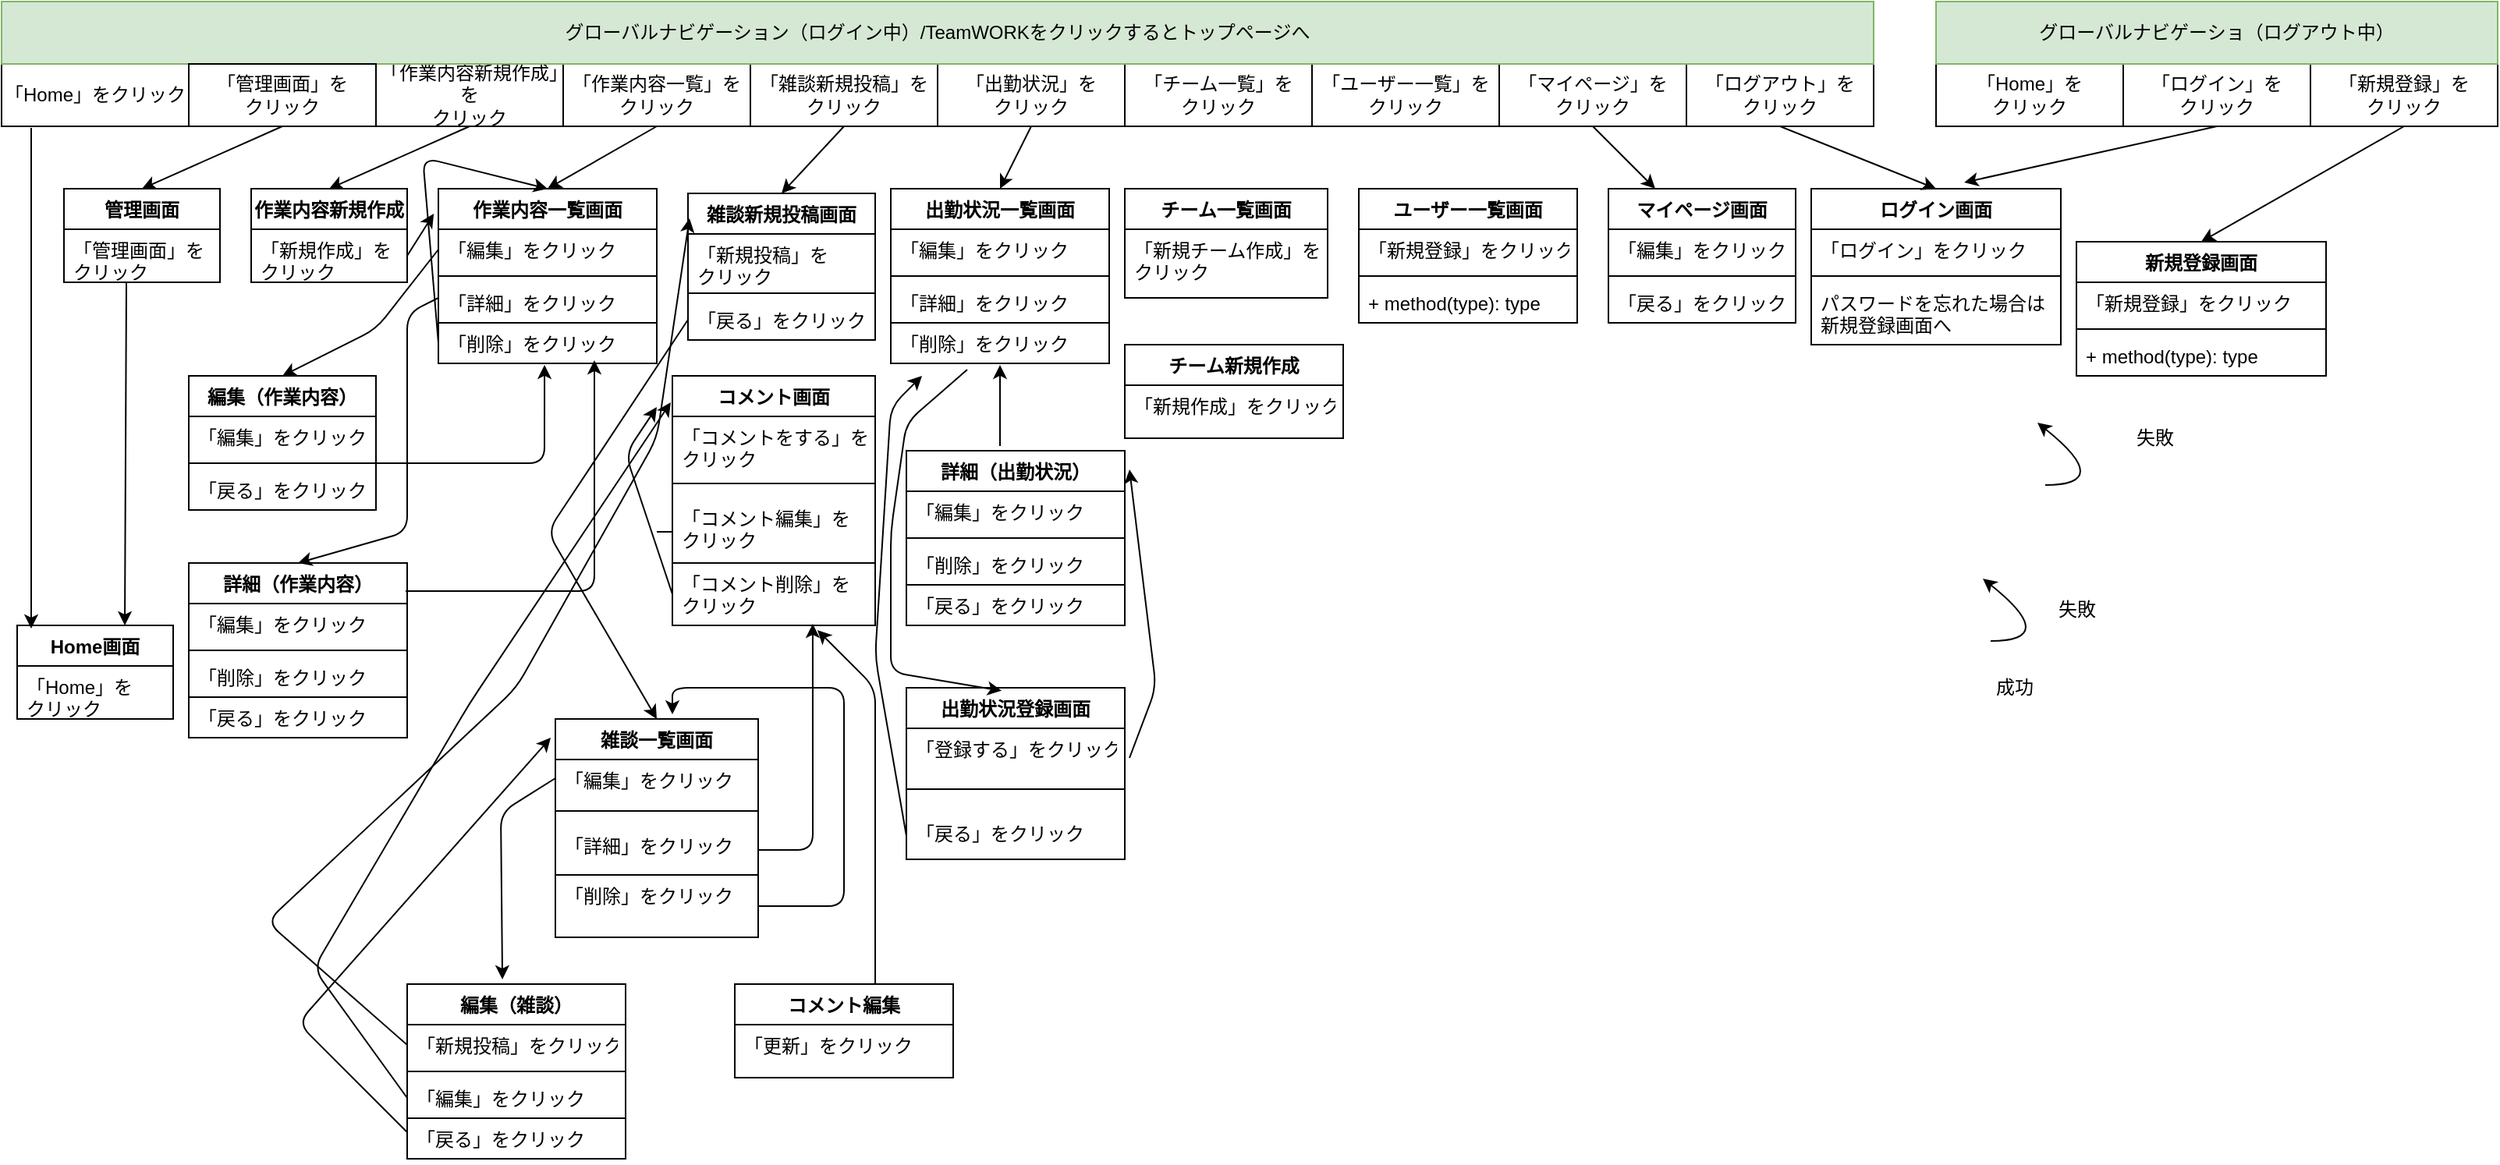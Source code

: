 <mxfile version="14.8.6" type="github">
  <diagram id="JNfW-Snu7HZ69zlSE7ZA" name="Page-1">
    <mxGraphModel dx="946" dy="662" grid="1" gridSize="10" guides="1" tooltips="1" connect="1" arrows="1" fold="1" page="1" pageScale="1" pageWidth="1600" pageHeight="1200" math="0" shadow="0">
      <root>
        <mxCell id="0" />
        <mxCell id="1" parent="0" />
        <mxCell id="0unmyZDA7wH03IB9dR9J-1" value="「Home」をクリック" style="rounded=0;whiteSpace=wrap;html=1;" vertex="1" parent="1">
          <mxGeometry y="40" width="120" height="40" as="geometry" />
        </mxCell>
        <mxCell id="0unmyZDA7wH03IB9dR9J-2" value="「作業内容新規作成」を&lt;br&gt;クリック" style="rounded=0;whiteSpace=wrap;html=1;" vertex="1" parent="1">
          <mxGeometry x="240" y="40" width="120" height="40" as="geometry" />
        </mxCell>
        <mxCell id="iRPn7jhy0V3vgC46jtZ8-1" style="edgeStyle=orthogonalEdgeStyle;rounded=0;orthogonalLoop=1;jettySize=auto;html=1;exitX=0.5;exitY=1;exitDx=0;exitDy=0;" edge="1" parent="1" source="0unmyZDA7wH03IB9dR9J-1" target="0unmyZDA7wH03IB9dR9J-1">
          <mxGeometry relative="1" as="geometry" />
        </mxCell>
        <mxCell id="iRPn7jhy0V3vgC46jtZ8-3" value="「作業内容一覧」を&lt;br&gt;クリック" style="rounded=0;whiteSpace=wrap;html=1;" vertex="1" parent="1">
          <mxGeometry x="360" y="40" width="120" height="40" as="geometry" />
        </mxCell>
        <mxCell id="iRPn7jhy0V3vgC46jtZ8-4" value="「雑談新規投稿」を&lt;br&gt;クリック" style="rounded=0;whiteSpace=wrap;html=1;" vertex="1" parent="1">
          <mxGeometry x="480" y="40" width="120" height="40" as="geometry" />
        </mxCell>
        <mxCell id="iRPn7jhy0V3vgC46jtZ8-5" value="「出勤状況」を&lt;br&gt;クリック" style="rounded=0;whiteSpace=wrap;html=1;" vertex="1" parent="1">
          <mxGeometry x="600" y="40" width="120" height="40" as="geometry" />
        </mxCell>
        <mxCell id="iRPn7jhy0V3vgC46jtZ8-6" value="「チーム一覧」を&lt;br&gt;クリック" style="rounded=0;whiteSpace=wrap;html=1;" vertex="1" parent="1">
          <mxGeometry x="720" y="40" width="120" height="40" as="geometry" />
        </mxCell>
        <mxCell id="iRPn7jhy0V3vgC46jtZ8-7" value="「ユーザー一覧」を&lt;br&gt;クリック" style="rounded=0;whiteSpace=wrap;html=1;" vertex="1" parent="1">
          <mxGeometry x="840" y="40" width="120" height="40" as="geometry" />
        </mxCell>
        <mxCell id="iRPn7jhy0V3vgC46jtZ8-8" value="「マイページ」を&lt;br&gt;クリック" style="rounded=0;whiteSpace=wrap;html=1;" vertex="1" parent="1">
          <mxGeometry x="960" y="40" width="120" height="40" as="geometry" />
        </mxCell>
        <mxCell id="iRPn7jhy0V3vgC46jtZ8-12" value="「ログアウト」を&lt;br&gt;クリック" style="rounded=0;whiteSpace=wrap;html=1;" vertex="1" parent="1">
          <mxGeometry x="1080" y="40" width="120" height="40" as="geometry" />
        </mxCell>
        <mxCell id="iRPn7jhy0V3vgC46jtZ8-13" value="グローバルナビゲーション（ログイン中）/TeamWORKをクリックするとトップページへ" style="rounded=0;whiteSpace=wrap;html=1;fillColor=#d5e8d4;strokeColor=#82b366;" vertex="1" parent="1">
          <mxGeometry width="1200" height="40" as="geometry" />
        </mxCell>
        <mxCell id="iRPn7jhy0V3vgC46jtZ8-16" value="「Home」を&lt;br&gt;クリック" style="rounded=0;whiteSpace=wrap;html=1;" vertex="1" parent="1">
          <mxGeometry x="1240" y="40" width="120" height="40" as="geometry" />
        </mxCell>
        <mxCell id="iRPn7jhy0V3vgC46jtZ8-17" value="「ログイン」を&lt;br&gt;クリック" style="rounded=0;whiteSpace=wrap;html=1;" vertex="1" parent="1">
          <mxGeometry x="1360" y="40" width="120" height="40" as="geometry" />
        </mxCell>
        <mxCell id="iRPn7jhy0V3vgC46jtZ8-18" value="「新規登録」を&lt;br&gt;クリック" style="rounded=0;whiteSpace=wrap;html=1;" vertex="1" parent="1">
          <mxGeometry x="1480" y="40" width="120" height="40" as="geometry" />
        </mxCell>
        <mxCell id="iRPn7jhy0V3vgC46jtZ8-19" value="グローバルナビゲーショ（ログアウト中）" style="rounded=0;whiteSpace=wrap;html=1;fillColor=#d5e8d4;strokeColor=#82b366;" vertex="1" parent="1">
          <mxGeometry x="1240" width="360" height="40" as="geometry" />
        </mxCell>
        <mxCell id="iRPn7jhy0V3vgC46jtZ8-20" value="ログイン画面" style="swimlane;fontStyle=1;align=center;verticalAlign=top;childLayout=stackLayout;horizontal=1;startSize=26;horizontalStack=0;resizeParent=1;resizeParentMax=0;resizeLast=0;collapsible=1;marginBottom=0;" vertex="1" parent="1">
          <mxGeometry x="1160" y="120" width="160" height="100" as="geometry">
            <mxRectangle x="640" y="160" width="100" height="26" as="alternateBounds" />
          </mxGeometry>
        </mxCell>
        <mxCell id="iRPn7jhy0V3vgC46jtZ8-21" value="「ログイン」をクリック" style="text;strokeColor=none;fillColor=none;align=left;verticalAlign=top;spacingLeft=4;spacingRight=4;overflow=hidden;rotatable=0;points=[[0,0.5],[1,0.5]];portConstraint=eastwest;" vertex="1" parent="iRPn7jhy0V3vgC46jtZ8-20">
          <mxGeometry y="26" width="160" height="26" as="geometry" />
        </mxCell>
        <mxCell id="iRPn7jhy0V3vgC46jtZ8-22" value="" style="line;strokeWidth=1;fillColor=none;align=left;verticalAlign=middle;spacingTop=-1;spacingLeft=3;spacingRight=3;rotatable=0;labelPosition=right;points=[];portConstraint=eastwest;" vertex="1" parent="iRPn7jhy0V3vgC46jtZ8-20">
          <mxGeometry y="52" width="160" height="8" as="geometry" />
        </mxCell>
        <mxCell id="iRPn7jhy0V3vgC46jtZ8-23" value="パスワードを忘れた場合は&#xa;新規登録画面へ" style="text;strokeColor=none;fillColor=none;align=left;verticalAlign=top;spacingLeft=4;spacingRight=4;overflow=hidden;rotatable=0;points=[[0,0.5],[1,0.5]];portConstraint=eastwest;" vertex="1" parent="iRPn7jhy0V3vgC46jtZ8-20">
          <mxGeometry y="60" width="160" height="40" as="geometry" />
        </mxCell>
        <mxCell id="iRPn7jhy0V3vgC46jtZ8-25" value="新規登録画面" style="swimlane;fontStyle=1;align=center;verticalAlign=top;childLayout=stackLayout;horizontal=1;startSize=26;horizontalStack=0;resizeParent=1;resizeParentMax=0;resizeLast=0;collapsible=1;marginBottom=0;" vertex="1" parent="1">
          <mxGeometry x="1330" y="154" width="160" height="86" as="geometry" />
        </mxCell>
        <mxCell id="iRPn7jhy0V3vgC46jtZ8-26" value="「新規登録」をクリック" style="text;strokeColor=none;fillColor=none;align=left;verticalAlign=top;spacingLeft=4;spacingRight=4;overflow=hidden;rotatable=0;points=[[0,0.5],[1,0.5]];portConstraint=eastwest;" vertex="1" parent="iRPn7jhy0V3vgC46jtZ8-25">
          <mxGeometry y="26" width="160" height="26" as="geometry" />
        </mxCell>
        <mxCell id="iRPn7jhy0V3vgC46jtZ8-27" value="" style="line;strokeWidth=1;fillColor=none;align=left;verticalAlign=middle;spacingTop=-1;spacingLeft=3;spacingRight=3;rotatable=0;labelPosition=right;points=[];portConstraint=eastwest;" vertex="1" parent="iRPn7jhy0V3vgC46jtZ8-25">
          <mxGeometry y="52" width="160" height="8" as="geometry" />
        </mxCell>
        <mxCell id="iRPn7jhy0V3vgC46jtZ8-28" value="+ method(type): type" style="text;strokeColor=none;fillColor=none;align=left;verticalAlign=top;spacingLeft=4;spacingRight=4;overflow=hidden;rotatable=0;points=[[0,0.5],[1,0.5]];portConstraint=eastwest;" vertex="1" parent="iRPn7jhy0V3vgC46jtZ8-25">
          <mxGeometry y="60" width="160" height="26" as="geometry" />
        </mxCell>
        <mxCell id="iRPn7jhy0V3vgC46jtZ8-32" value="" style="endArrow=classic;html=1;exitX=0.5;exitY=1;exitDx=0;exitDy=0;entryX=0.5;entryY=0;entryDx=0;entryDy=0;" edge="1" parent="1" source="iRPn7jhy0V3vgC46jtZ8-12" target="iRPn7jhy0V3vgC46jtZ8-20">
          <mxGeometry width="50" height="50" relative="1" as="geometry">
            <mxPoint x="650" y="230" as="sourcePoint" />
            <mxPoint x="700" y="180" as="targetPoint" />
          </mxGeometry>
        </mxCell>
        <mxCell id="iRPn7jhy0V3vgC46jtZ8-35" value="" style="curved=1;endArrow=classic;html=1;" edge="1" parent="1">
          <mxGeometry width="50" height="50" relative="1" as="geometry">
            <mxPoint x="1275" y="410" as="sourcePoint" />
            <mxPoint x="1270" y="370" as="targetPoint" />
            <Array as="points">
              <mxPoint x="1320" y="410" />
              <mxPoint x="1270" y="370" />
            </Array>
          </mxGeometry>
        </mxCell>
        <mxCell id="iRPn7jhy0V3vgC46jtZ8-36" value="失敗" style="text;html=1;align=center;verticalAlign=middle;resizable=0;points=[];autosize=1;strokeColor=none;" vertex="1" parent="1">
          <mxGeometry x="1310" y="380" width="40" height="20" as="geometry" />
        </mxCell>
        <mxCell id="iRPn7jhy0V3vgC46jtZ8-45" value="マイページ画面" style="swimlane;fontStyle=1;align=center;verticalAlign=top;childLayout=stackLayout;horizontal=1;startSize=26;horizontalStack=0;resizeParent=1;resizeParentMax=0;resizeLast=0;collapsible=1;marginBottom=0;" vertex="1" parent="1">
          <mxGeometry x="1030" y="120" width="120" height="86" as="geometry" />
        </mxCell>
        <mxCell id="iRPn7jhy0V3vgC46jtZ8-46" value="「編集」をクリック" style="text;strokeColor=none;fillColor=none;align=left;verticalAlign=top;spacingLeft=4;spacingRight=4;overflow=hidden;rotatable=0;points=[[0,0.5],[1,0.5]];portConstraint=eastwest;" vertex="1" parent="iRPn7jhy0V3vgC46jtZ8-45">
          <mxGeometry y="26" width="120" height="26" as="geometry" />
        </mxCell>
        <mxCell id="iRPn7jhy0V3vgC46jtZ8-47" value="" style="line;strokeWidth=1;fillColor=none;align=left;verticalAlign=middle;spacingTop=-1;spacingLeft=3;spacingRight=3;rotatable=0;labelPosition=right;points=[];portConstraint=eastwest;" vertex="1" parent="iRPn7jhy0V3vgC46jtZ8-45">
          <mxGeometry y="52" width="120" height="8" as="geometry" />
        </mxCell>
        <mxCell id="iRPn7jhy0V3vgC46jtZ8-48" value="「戻る」をクリック" style="text;strokeColor=none;fillColor=none;align=left;verticalAlign=top;spacingLeft=4;spacingRight=4;overflow=hidden;rotatable=0;points=[[0,0.5],[1,0.5]];portConstraint=eastwest;" vertex="1" parent="iRPn7jhy0V3vgC46jtZ8-45">
          <mxGeometry y="60" width="120" height="26" as="geometry" />
        </mxCell>
        <mxCell id="iRPn7jhy0V3vgC46jtZ8-53" value="" style="endArrow=classic;html=1;entryX=0.25;entryY=0;entryDx=0;entryDy=0;exitX=0.5;exitY=1;exitDx=0;exitDy=0;" edge="1" parent="1" source="iRPn7jhy0V3vgC46jtZ8-8" target="iRPn7jhy0V3vgC46jtZ8-45">
          <mxGeometry width="50" height="50" relative="1" as="geometry">
            <mxPoint x="730" y="220" as="sourcePoint" />
            <mxPoint x="780" y="170" as="targetPoint" />
          </mxGeometry>
        </mxCell>
        <mxCell id="iRPn7jhy0V3vgC46jtZ8-58" value="ユーザー一覧画面" style="swimlane;fontStyle=1;align=center;verticalAlign=top;childLayout=stackLayout;horizontal=1;startSize=26;horizontalStack=0;resizeParent=1;resizeParentMax=0;resizeLast=0;collapsible=1;marginBottom=0;" vertex="1" parent="1">
          <mxGeometry x="870" y="120" width="140" height="86" as="geometry" />
        </mxCell>
        <mxCell id="iRPn7jhy0V3vgC46jtZ8-59" value="「新規登録」をクリック" style="text;strokeColor=none;fillColor=none;align=left;verticalAlign=top;spacingLeft=4;spacingRight=4;overflow=hidden;rotatable=0;points=[[0,0.5],[1,0.5]];portConstraint=eastwest;" vertex="1" parent="iRPn7jhy0V3vgC46jtZ8-58">
          <mxGeometry y="26" width="140" height="26" as="geometry" />
        </mxCell>
        <mxCell id="iRPn7jhy0V3vgC46jtZ8-60" value="" style="line;strokeWidth=1;fillColor=none;align=left;verticalAlign=middle;spacingTop=-1;spacingLeft=3;spacingRight=3;rotatable=0;labelPosition=right;points=[];portConstraint=eastwest;" vertex="1" parent="iRPn7jhy0V3vgC46jtZ8-58">
          <mxGeometry y="52" width="140" height="8" as="geometry" />
        </mxCell>
        <mxCell id="iRPn7jhy0V3vgC46jtZ8-61" value="+ method(type): type" style="text;strokeColor=none;fillColor=none;align=left;verticalAlign=top;spacingLeft=4;spacingRight=4;overflow=hidden;rotatable=0;points=[[0,0.5],[1,0.5]];portConstraint=eastwest;" vertex="1" parent="iRPn7jhy0V3vgC46jtZ8-58">
          <mxGeometry y="60" width="140" height="26" as="geometry" />
        </mxCell>
        <mxCell id="iRPn7jhy0V3vgC46jtZ8-62" value="出勤状況登録画面" style="swimlane;fontStyle=1;align=center;verticalAlign=top;childLayout=stackLayout;horizontal=1;startSize=26;horizontalStack=0;resizeParent=1;resizeParentMax=0;resizeLast=0;collapsible=1;marginBottom=0;" vertex="1" parent="1">
          <mxGeometry x="580" y="440" width="140" height="110" as="geometry" />
        </mxCell>
        <mxCell id="iRPn7jhy0V3vgC46jtZ8-63" value="「登録する」をクリック" style="text;strokeColor=none;fillColor=none;align=left;verticalAlign=top;spacingLeft=4;spacingRight=4;overflow=hidden;rotatable=0;points=[[0,0.5],[1,0.5]];portConstraint=eastwest;" vertex="1" parent="iRPn7jhy0V3vgC46jtZ8-62">
          <mxGeometry y="26" width="140" height="24" as="geometry" />
        </mxCell>
        <mxCell id="iRPn7jhy0V3vgC46jtZ8-64" value="" style="line;strokeWidth=1;fillColor=none;align=left;verticalAlign=middle;spacingTop=-1;spacingLeft=3;spacingRight=3;rotatable=0;labelPosition=right;points=[];portConstraint=eastwest;" vertex="1" parent="iRPn7jhy0V3vgC46jtZ8-62">
          <mxGeometry y="50" width="140" height="30" as="geometry" />
        </mxCell>
        <mxCell id="iRPn7jhy0V3vgC46jtZ8-65" value="「戻る」をクリック" style="text;strokeColor=none;fillColor=none;align=left;verticalAlign=top;spacingLeft=4;spacingRight=4;overflow=hidden;rotatable=0;points=[[0,0.5],[1,0.5]];portConstraint=eastwest;" vertex="1" parent="iRPn7jhy0V3vgC46jtZ8-62">
          <mxGeometry y="80" width="140" height="30" as="geometry" />
        </mxCell>
        <mxCell id="iRPn7jhy0V3vgC46jtZ8-70" value="作業内容一覧画面" style="swimlane;fontStyle=1;align=center;verticalAlign=top;childLayout=stackLayout;horizontal=1;startSize=26;horizontalStack=0;resizeParent=1;resizeParentMax=0;resizeLast=0;collapsible=1;marginBottom=0;" vertex="1" parent="1">
          <mxGeometry x="280" y="120" width="140" height="112" as="geometry" />
        </mxCell>
        <mxCell id="iRPn7jhy0V3vgC46jtZ8-71" value="「編集」をクリック" style="text;strokeColor=none;fillColor=none;align=left;verticalAlign=top;spacingLeft=4;spacingRight=4;overflow=hidden;rotatable=0;points=[[0,0.5],[1,0.5]];portConstraint=eastwest;" vertex="1" parent="iRPn7jhy0V3vgC46jtZ8-70">
          <mxGeometry y="26" width="140" height="26" as="geometry" />
        </mxCell>
        <mxCell id="iRPn7jhy0V3vgC46jtZ8-72" value="" style="line;strokeWidth=1;fillColor=none;align=left;verticalAlign=middle;spacingTop=-1;spacingLeft=3;spacingRight=3;rotatable=0;labelPosition=right;points=[];portConstraint=eastwest;" vertex="1" parent="iRPn7jhy0V3vgC46jtZ8-70">
          <mxGeometry y="52" width="140" height="8" as="geometry" />
        </mxCell>
        <mxCell id="iRPn7jhy0V3vgC46jtZ8-73" value="「詳細」をクリック" style="text;strokeColor=none;fillColor=none;align=left;verticalAlign=top;spacingLeft=4;spacingRight=4;overflow=hidden;rotatable=0;points=[[0,0.5],[1,0.5]];portConstraint=eastwest;" vertex="1" parent="iRPn7jhy0V3vgC46jtZ8-70">
          <mxGeometry y="60" width="140" height="26" as="geometry" />
        </mxCell>
        <mxCell id="iRPn7jhy0V3vgC46jtZ8-119" value="「削除」をクリック" style="text;fillColor=none;align=left;verticalAlign=top;spacingLeft=4;spacingRight=4;overflow=hidden;rotatable=0;points=[[0,0.5],[1,0.5]];portConstraint=eastwest;strokeColor=#000000;" vertex="1" parent="iRPn7jhy0V3vgC46jtZ8-70">
          <mxGeometry y="86" width="140" height="26" as="geometry" />
        </mxCell>
        <mxCell id="iRPn7jhy0V3vgC46jtZ8-74" value="作業内容新規作成" style="swimlane;fontStyle=1;align=center;verticalAlign=top;childLayout=stackLayout;horizontal=1;startSize=26;horizontalStack=0;resizeParent=1;resizeParentMax=0;resizeLast=0;collapsible=1;marginBottom=0;" vertex="1" parent="1">
          <mxGeometry x="160" y="120" width="100" height="60" as="geometry" />
        </mxCell>
        <mxCell id="iRPn7jhy0V3vgC46jtZ8-75" value="「新規作成」を&#xa;クリック" style="text;strokeColor=none;fillColor=none;align=left;verticalAlign=top;spacingLeft=4;spacingRight=4;overflow=hidden;rotatable=0;points=[[0,0.5],[1,0.5]];portConstraint=eastwest;" vertex="1" parent="iRPn7jhy0V3vgC46jtZ8-74">
          <mxGeometry y="26" width="100" height="34" as="geometry" />
        </mxCell>
        <mxCell id="iRPn7jhy0V3vgC46jtZ8-76" value="" style="line;strokeWidth=1;fillColor=none;align=left;verticalAlign=middle;spacingTop=-1;spacingLeft=3;spacingRight=3;rotatable=0;labelPosition=right;points=[];portConstraint=eastwest;" vertex="1" parent="iRPn7jhy0V3vgC46jtZ8-74">
          <mxGeometry y="60" width="100" as="geometry" />
        </mxCell>
        <mxCell id="iRPn7jhy0V3vgC46jtZ8-84" value="成功" style="text;html=1;align=center;verticalAlign=middle;resizable=0;points=[];autosize=1;strokeColor=none;" vertex="1" parent="1">
          <mxGeometry x="1270" y="430" width="40" height="20" as="geometry" />
        </mxCell>
        <mxCell id="iRPn7jhy0V3vgC46jtZ8-85" value="" style="curved=1;endArrow=classic;html=1;" edge="1" parent="1">
          <mxGeometry width="50" height="50" relative="1" as="geometry">
            <mxPoint x="1310" y="310" as="sourcePoint" />
            <mxPoint x="1305" y="270" as="targetPoint" />
            <Array as="points">
              <mxPoint x="1355" y="310" />
              <mxPoint x="1305" y="270" />
            </Array>
          </mxGeometry>
        </mxCell>
        <mxCell id="iRPn7jhy0V3vgC46jtZ8-86" value="失敗" style="text;html=1;align=center;verticalAlign=middle;resizable=0;points=[];autosize=1;strokeColor=none;" vertex="1" parent="1">
          <mxGeometry x="1360" y="270" width="40" height="20" as="geometry" />
        </mxCell>
        <mxCell id="iRPn7jhy0V3vgC46jtZ8-87" value="" style="endArrow=classic;html=1;entryX=0.613;entryY=-0.04;entryDx=0;entryDy=0;entryPerimeter=0;exitX=0.5;exitY=1;exitDx=0;exitDy=0;" edge="1" parent="1" source="iRPn7jhy0V3vgC46jtZ8-17" target="iRPn7jhy0V3vgC46jtZ8-20">
          <mxGeometry width="50" height="50" relative="1" as="geometry">
            <mxPoint x="680" y="330" as="sourcePoint" />
            <mxPoint x="730" y="280" as="targetPoint" />
          </mxGeometry>
        </mxCell>
        <mxCell id="iRPn7jhy0V3vgC46jtZ8-88" value="" style="endArrow=classic;html=1;entryX=0.5;entryY=0;entryDx=0;entryDy=0;exitX=0.5;exitY=1;exitDx=0;exitDy=0;" edge="1" parent="1" source="iRPn7jhy0V3vgC46jtZ8-18" target="iRPn7jhy0V3vgC46jtZ8-25">
          <mxGeometry width="50" height="50" relative="1" as="geometry">
            <mxPoint x="680" y="330" as="sourcePoint" />
            <mxPoint x="730" y="280" as="targetPoint" />
          </mxGeometry>
        </mxCell>
        <mxCell id="iRPn7jhy0V3vgC46jtZ8-90" style="edgeStyle=orthogonalEdgeStyle;rounded=0;orthogonalLoop=1;jettySize=auto;html=1;exitX=0.5;exitY=1;exitDx=0;exitDy=0;" edge="1" parent="1" source="iRPn7jhy0V3vgC46jtZ8-17" target="iRPn7jhy0V3vgC46jtZ8-17">
          <mxGeometry relative="1" as="geometry" />
        </mxCell>
        <mxCell id="iRPn7jhy0V3vgC46jtZ8-96" value="「管理画面」を&lt;br&gt;クリック" style="rounded=0;whiteSpace=wrap;html=1;" vertex="1" parent="1">
          <mxGeometry x="120" y="40" width="120" height="40" as="geometry" />
        </mxCell>
        <mxCell id="iRPn7jhy0V3vgC46jtZ8-106" value="Home画面" style="swimlane;fontStyle=1;align=center;verticalAlign=top;childLayout=stackLayout;horizontal=1;startSize=26;horizontalStack=0;resizeParent=1;resizeParentMax=0;resizeLast=0;collapsible=1;marginBottom=0;" vertex="1" parent="1">
          <mxGeometry x="10" y="400" width="100" height="60" as="geometry" />
        </mxCell>
        <mxCell id="iRPn7jhy0V3vgC46jtZ8-107" value="「Home」を&#xa;クリック" style="text;strokeColor=none;fillColor=none;align=left;verticalAlign=top;spacingLeft=4;spacingRight=4;overflow=hidden;rotatable=0;points=[[0,0.5],[1,0.5]];portConstraint=eastwest;" vertex="1" parent="iRPn7jhy0V3vgC46jtZ8-106">
          <mxGeometry y="26" width="100" height="34" as="geometry" />
        </mxCell>
        <mxCell id="iRPn7jhy0V3vgC46jtZ8-108" value="" style="line;strokeWidth=1;fillColor=none;align=left;verticalAlign=middle;spacingTop=-1;spacingLeft=3;spacingRight=3;rotatable=0;labelPosition=right;points=[];portConstraint=eastwest;" vertex="1" parent="iRPn7jhy0V3vgC46jtZ8-106">
          <mxGeometry y="60" width="100" as="geometry" />
        </mxCell>
        <mxCell id="iRPn7jhy0V3vgC46jtZ8-109" value="管理画面" style="swimlane;fontStyle=1;align=center;verticalAlign=top;childLayout=stackLayout;horizontal=1;startSize=26;horizontalStack=0;resizeParent=1;resizeParentMax=0;resizeLast=0;collapsible=1;marginBottom=0;" vertex="1" parent="1">
          <mxGeometry x="40" y="120" width="100" height="60" as="geometry" />
        </mxCell>
        <mxCell id="iRPn7jhy0V3vgC46jtZ8-110" value="「管理画面」を&#xa;クリック" style="text;strokeColor=none;fillColor=none;align=left;verticalAlign=top;spacingLeft=4;spacingRight=4;overflow=hidden;rotatable=0;points=[[0,0.5],[1,0.5]];portConstraint=eastwest;" vertex="1" parent="iRPn7jhy0V3vgC46jtZ8-109">
          <mxGeometry y="26" width="100" height="34" as="geometry" />
        </mxCell>
        <mxCell id="iRPn7jhy0V3vgC46jtZ8-111" value="" style="line;strokeWidth=1;fillColor=none;align=left;verticalAlign=middle;spacingTop=-1;spacingLeft=3;spacingRight=3;rotatable=0;labelPosition=right;points=[];portConstraint=eastwest;" vertex="1" parent="iRPn7jhy0V3vgC46jtZ8-109">
          <mxGeometry y="60" width="100" as="geometry" />
        </mxCell>
        <mxCell id="iRPn7jhy0V3vgC46jtZ8-134" value="コメント画面" style="swimlane;fontStyle=1;align=center;verticalAlign=top;childLayout=stackLayout;horizontal=1;startSize=26;horizontalStack=0;resizeParent=1;resizeParentMax=0;resizeLast=0;collapsible=1;marginBottom=0;" vertex="1" parent="1">
          <mxGeometry x="430" y="240" width="130" height="160" as="geometry" />
        </mxCell>
        <mxCell id="iRPn7jhy0V3vgC46jtZ8-135" value="「コメントをする」を&#xa;クリック" style="text;strokeColor=none;fillColor=none;align=left;verticalAlign=top;spacingLeft=4;spacingRight=4;overflow=hidden;rotatable=0;points=[[0,0.5],[1,0.5]];portConstraint=eastwest;" vertex="1" parent="iRPn7jhy0V3vgC46jtZ8-134">
          <mxGeometry y="26" width="130" height="34" as="geometry" />
        </mxCell>
        <mxCell id="iRPn7jhy0V3vgC46jtZ8-136" value="" style="line;strokeWidth=1;fillColor=none;align=left;verticalAlign=middle;spacingTop=-1;spacingLeft=3;spacingRight=3;rotatable=0;labelPosition=right;points=[];portConstraint=eastwest;" vertex="1" parent="iRPn7jhy0V3vgC46jtZ8-134">
          <mxGeometry y="60" width="130" height="18" as="geometry" />
        </mxCell>
        <mxCell id="iRPn7jhy0V3vgC46jtZ8-137" value="「コメント編集」を&#xa;クリック" style="text;strokeColor=none;fillColor=none;align=left;verticalAlign=top;spacingLeft=4;spacingRight=4;overflow=hidden;rotatable=0;points=[[0,0.5],[1,0.5]];portConstraint=eastwest;" vertex="1" parent="iRPn7jhy0V3vgC46jtZ8-134">
          <mxGeometry y="78" width="130" height="42" as="geometry" />
        </mxCell>
        <mxCell id="iRPn7jhy0V3vgC46jtZ8-138" value="「コメント削除」を&#xa;クリック" style="text;fillColor=none;align=left;verticalAlign=top;spacingLeft=4;spacingRight=4;overflow=hidden;rotatable=0;points=[[0,0.5],[1,0.5]];portConstraint=eastwest;strokeColor=#000000;" vertex="1" parent="iRPn7jhy0V3vgC46jtZ8-134">
          <mxGeometry y="120" width="130" height="40" as="geometry" />
        </mxCell>
        <mxCell id="iRPn7jhy0V3vgC46jtZ8-163" style="edgeStyle=orthogonalEdgeStyle;rounded=0;orthogonalLoop=1;jettySize=auto;html=1;exitX=1;exitY=0.5;exitDx=0;exitDy=0;" edge="1" parent="iRPn7jhy0V3vgC46jtZ8-134" source="iRPn7jhy0V3vgC46jtZ8-137" target="iRPn7jhy0V3vgC46jtZ8-137">
          <mxGeometry relative="1" as="geometry" />
        </mxCell>
        <mxCell id="iRPn7jhy0V3vgC46jtZ8-140" value="出勤状況一覧画面" style="swimlane;fontStyle=1;align=center;verticalAlign=top;childLayout=stackLayout;horizontal=1;startSize=26;horizontalStack=0;resizeParent=1;resizeParentMax=0;resizeLast=0;collapsible=1;marginBottom=0;" vertex="1" parent="1">
          <mxGeometry x="570" y="120" width="140" height="112" as="geometry" />
        </mxCell>
        <mxCell id="iRPn7jhy0V3vgC46jtZ8-141" value="「編集」をクリック" style="text;strokeColor=none;fillColor=none;align=left;verticalAlign=top;spacingLeft=4;spacingRight=4;overflow=hidden;rotatable=0;points=[[0,0.5],[1,0.5]];portConstraint=eastwest;" vertex="1" parent="iRPn7jhy0V3vgC46jtZ8-140">
          <mxGeometry y="26" width="140" height="26" as="geometry" />
        </mxCell>
        <mxCell id="iRPn7jhy0V3vgC46jtZ8-142" value="" style="line;strokeWidth=1;fillColor=none;align=left;verticalAlign=middle;spacingTop=-1;spacingLeft=3;spacingRight=3;rotatable=0;labelPosition=right;points=[];portConstraint=eastwest;" vertex="1" parent="iRPn7jhy0V3vgC46jtZ8-140">
          <mxGeometry y="52" width="140" height="8" as="geometry" />
        </mxCell>
        <mxCell id="iRPn7jhy0V3vgC46jtZ8-143" value="「詳細」をクリック" style="text;strokeColor=none;fillColor=none;align=left;verticalAlign=top;spacingLeft=4;spacingRight=4;overflow=hidden;rotatable=0;points=[[0,0.5],[1,0.5]];portConstraint=eastwest;" vertex="1" parent="iRPn7jhy0V3vgC46jtZ8-140">
          <mxGeometry y="60" width="140" height="26" as="geometry" />
        </mxCell>
        <mxCell id="iRPn7jhy0V3vgC46jtZ8-144" value="「削除」をクリック" style="text;fillColor=none;align=left;verticalAlign=top;spacingLeft=4;spacingRight=4;overflow=hidden;rotatable=0;points=[[0,0.5],[1,0.5]];portConstraint=eastwest;strokeColor=#000000;" vertex="1" parent="iRPn7jhy0V3vgC46jtZ8-140">
          <mxGeometry y="86" width="140" height="26" as="geometry" />
        </mxCell>
        <mxCell id="iRPn7jhy0V3vgC46jtZ8-146" value="チーム一覧画面" style="swimlane;fontStyle=1;align=center;verticalAlign=top;childLayout=stackLayout;horizontal=1;startSize=26;horizontalStack=0;resizeParent=1;resizeParentMax=0;resizeLast=0;collapsible=1;marginBottom=0;" vertex="1" parent="1">
          <mxGeometry x="720" y="120" width="130" height="70" as="geometry" />
        </mxCell>
        <mxCell id="iRPn7jhy0V3vgC46jtZ8-147" value="「新規チーム作成」を&#xa;クリック" style="text;strokeColor=none;fillColor=none;align=left;verticalAlign=top;spacingLeft=4;spacingRight=4;overflow=hidden;rotatable=0;points=[[0,0.5],[1,0.5]];portConstraint=eastwest;" vertex="1" parent="iRPn7jhy0V3vgC46jtZ8-146">
          <mxGeometry y="26" width="130" height="44" as="geometry" />
        </mxCell>
        <mxCell id="iRPn7jhy0V3vgC46jtZ8-148" value="" style="line;strokeWidth=1;fillColor=none;align=left;verticalAlign=middle;spacingTop=-1;spacingLeft=3;spacingRight=3;rotatable=0;labelPosition=right;points=[];portConstraint=eastwest;" vertex="1" parent="iRPn7jhy0V3vgC46jtZ8-146">
          <mxGeometry y="70" width="130" as="geometry" />
        </mxCell>
        <mxCell id="iRPn7jhy0V3vgC46jtZ8-154" value="チーム新規作成" style="swimlane;fontStyle=1;align=center;verticalAlign=top;childLayout=stackLayout;horizontal=1;startSize=26;horizontalStack=0;resizeParent=1;resizeParentMax=0;resizeLast=0;collapsible=1;marginBottom=0;" vertex="1" parent="1">
          <mxGeometry x="720" y="220" width="140" height="60" as="geometry" />
        </mxCell>
        <mxCell id="iRPn7jhy0V3vgC46jtZ8-155" value="「新規作成」をクリック" style="text;strokeColor=none;fillColor=none;align=left;verticalAlign=top;spacingLeft=4;spacingRight=4;overflow=hidden;rotatable=0;points=[[0,0.5],[1,0.5]];portConstraint=eastwest;" vertex="1" parent="iRPn7jhy0V3vgC46jtZ8-154">
          <mxGeometry y="26" width="140" height="34" as="geometry" />
        </mxCell>
        <mxCell id="iRPn7jhy0V3vgC46jtZ8-156" value="" style="line;strokeWidth=1;fillColor=none;align=left;verticalAlign=middle;spacingTop=-1;spacingLeft=3;spacingRight=3;rotatable=0;labelPosition=right;points=[];portConstraint=eastwest;" vertex="1" parent="iRPn7jhy0V3vgC46jtZ8-154">
          <mxGeometry y="60" width="140" as="geometry" />
        </mxCell>
        <mxCell id="iRPn7jhy0V3vgC46jtZ8-162" value="" style="endArrow=classic;html=1;exitX=1;exitY=0.5;exitDx=0;exitDy=0;entryX=-0.021;entryY=0.143;entryDx=0;entryDy=0;entryPerimeter=0;" edge="1" parent="1" source="iRPn7jhy0V3vgC46jtZ8-75" target="iRPn7jhy0V3vgC46jtZ8-70">
          <mxGeometry width="50" height="50" relative="1" as="geometry">
            <mxPoint x="360" y="280" as="sourcePoint" />
            <mxPoint x="410" y="230" as="targetPoint" />
          </mxGeometry>
        </mxCell>
        <mxCell id="iRPn7jhy0V3vgC46jtZ8-167" value="" style="endArrow=classic;html=1;entryX=0.09;entryY=0.033;entryDx=0;entryDy=0;entryPerimeter=0;" edge="1" parent="1" target="iRPn7jhy0V3vgC46jtZ8-106">
          <mxGeometry width="50" height="50" relative="1" as="geometry">
            <mxPoint x="19" y="81" as="sourcePoint" />
            <mxPoint x="230" y="240" as="targetPoint" />
          </mxGeometry>
        </mxCell>
        <mxCell id="iRPn7jhy0V3vgC46jtZ8-168" value="" style="endArrow=classic;html=1;exitX=0.5;exitY=1;exitDx=0;exitDy=0;entryX=0.5;entryY=0;entryDx=0;entryDy=0;" edge="1" parent="1" source="iRPn7jhy0V3vgC46jtZ8-96" target="iRPn7jhy0V3vgC46jtZ8-109">
          <mxGeometry width="50" height="50" relative="1" as="geometry">
            <mxPoint x="180" y="90" as="sourcePoint" />
            <mxPoint x="160" y="380" as="targetPoint" />
          </mxGeometry>
        </mxCell>
        <mxCell id="iRPn7jhy0V3vgC46jtZ8-170" value="" style="endArrow=classic;html=1;exitX=0.4;exitY=1;exitDx=0;exitDy=0;exitPerimeter=0;entryX=0.69;entryY=0;entryDx=0;entryDy=0;entryPerimeter=0;" edge="1" parent="1" source="iRPn7jhy0V3vgC46jtZ8-110" target="iRPn7jhy0V3vgC46jtZ8-106">
          <mxGeometry width="50" height="50" relative="1" as="geometry">
            <mxPoint x="180" y="290" as="sourcePoint" />
            <mxPoint x="150" y="380" as="targetPoint" />
          </mxGeometry>
        </mxCell>
        <mxCell id="iRPn7jhy0V3vgC46jtZ8-171" value="" style="endArrow=classic;html=1;exitX=0.5;exitY=1;exitDx=0;exitDy=0;entryX=0.5;entryY=0;entryDx=0;entryDy=0;" edge="1" parent="1" source="0unmyZDA7wH03IB9dR9J-2" target="iRPn7jhy0V3vgC46jtZ8-74">
          <mxGeometry width="50" height="50" relative="1" as="geometry">
            <mxPoint x="180" y="290" as="sourcePoint" />
            <mxPoint x="230" y="240" as="targetPoint" />
          </mxGeometry>
        </mxCell>
        <mxCell id="iRPn7jhy0V3vgC46jtZ8-172" value="編集（作業内容）" style="swimlane;fontStyle=1;align=center;verticalAlign=top;childLayout=stackLayout;horizontal=1;startSize=26;horizontalStack=0;resizeParent=1;resizeParentMax=0;resizeLast=0;collapsible=1;marginBottom=0;" vertex="1" parent="1">
          <mxGeometry x="120" y="240" width="120" height="86" as="geometry" />
        </mxCell>
        <mxCell id="iRPn7jhy0V3vgC46jtZ8-173" value="「編集」をクリック" style="text;strokeColor=none;fillColor=none;align=left;verticalAlign=top;spacingLeft=4;spacingRight=4;overflow=hidden;rotatable=0;points=[[0,0.5],[1,0.5]];portConstraint=eastwest;" vertex="1" parent="iRPn7jhy0V3vgC46jtZ8-172">
          <mxGeometry y="26" width="120" height="26" as="geometry" />
        </mxCell>
        <mxCell id="iRPn7jhy0V3vgC46jtZ8-174" value="" style="line;strokeWidth=1;fillColor=none;align=left;verticalAlign=middle;spacingTop=-1;spacingLeft=3;spacingRight=3;rotatable=0;labelPosition=right;points=[];portConstraint=eastwest;" vertex="1" parent="iRPn7jhy0V3vgC46jtZ8-172">
          <mxGeometry y="52" width="120" height="8" as="geometry" />
        </mxCell>
        <mxCell id="iRPn7jhy0V3vgC46jtZ8-175" value="「戻る」をクリック" style="text;strokeColor=none;fillColor=none;align=left;verticalAlign=top;spacingLeft=4;spacingRight=4;overflow=hidden;rotatable=0;points=[[0,0.5],[1,0.5]];portConstraint=eastwest;" vertex="1" parent="iRPn7jhy0V3vgC46jtZ8-172">
          <mxGeometry y="60" width="120" height="26" as="geometry" />
        </mxCell>
        <mxCell id="iRPn7jhy0V3vgC46jtZ8-177" value="" style="endArrow=classic;html=1;exitX=0;exitY=0.5;exitDx=0;exitDy=0;entryX=0.5;entryY=0;entryDx=0;entryDy=0;" edge="1" parent="1" source="iRPn7jhy0V3vgC46jtZ8-71" target="iRPn7jhy0V3vgC46jtZ8-172">
          <mxGeometry width="50" height="50" relative="1" as="geometry">
            <mxPoint x="180" y="290" as="sourcePoint" />
            <mxPoint x="230" y="240" as="targetPoint" />
            <Array as="points">
              <mxPoint x="240" y="210" />
            </Array>
          </mxGeometry>
        </mxCell>
        <mxCell id="iRPn7jhy0V3vgC46jtZ8-183" value="詳細（作業内容）" style="swimlane;fontStyle=1;align=center;verticalAlign=top;childLayout=stackLayout;horizontal=1;startSize=26;horizontalStack=0;resizeParent=1;resizeParentMax=0;resizeLast=0;collapsible=1;marginBottom=0;" vertex="1" parent="1">
          <mxGeometry x="120" y="360" width="140" height="112" as="geometry" />
        </mxCell>
        <mxCell id="iRPn7jhy0V3vgC46jtZ8-184" value="「編集」をクリック" style="text;strokeColor=none;fillColor=none;align=left;verticalAlign=top;spacingLeft=4;spacingRight=4;overflow=hidden;rotatable=0;points=[[0,0.5],[1,0.5]];portConstraint=eastwest;" vertex="1" parent="iRPn7jhy0V3vgC46jtZ8-183">
          <mxGeometry y="26" width="140" height="26" as="geometry" />
        </mxCell>
        <mxCell id="iRPn7jhy0V3vgC46jtZ8-185" value="" style="line;strokeWidth=1;fillColor=none;align=left;verticalAlign=middle;spacingTop=-1;spacingLeft=3;spacingRight=3;rotatable=0;labelPosition=right;points=[];portConstraint=eastwest;" vertex="1" parent="iRPn7jhy0V3vgC46jtZ8-183">
          <mxGeometry y="52" width="140" height="8" as="geometry" />
        </mxCell>
        <mxCell id="iRPn7jhy0V3vgC46jtZ8-186" value="「削除」をクリック" style="text;strokeColor=none;fillColor=none;align=left;verticalAlign=top;spacingLeft=4;spacingRight=4;overflow=hidden;rotatable=0;points=[[0,0.5],[1,0.5]];portConstraint=eastwest;" vertex="1" parent="iRPn7jhy0V3vgC46jtZ8-183">
          <mxGeometry y="60" width="140" height="26" as="geometry" />
        </mxCell>
        <mxCell id="iRPn7jhy0V3vgC46jtZ8-187" value="「戻る」をクリック" style="text;fillColor=none;align=left;verticalAlign=top;spacingLeft=4;spacingRight=4;overflow=hidden;rotatable=0;points=[[0,0.5],[1,0.5]];portConstraint=eastwest;strokeColor=#000000;" vertex="1" parent="iRPn7jhy0V3vgC46jtZ8-183">
          <mxGeometry y="86" width="140" height="26" as="geometry" />
        </mxCell>
        <mxCell id="iRPn7jhy0V3vgC46jtZ8-190" value="" style="endArrow=classic;html=1;exitX=0.992;exitY=1.154;exitDx=0;exitDy=0;exitPerimeter=0;entryX=0.486;entryY=1.038;entryDx=0;entryDy=0;entryPerimeter=0;" edge="1" parent="1" source="iRPn7jhy0V3vgC46jtZ8-173" target="iRPn7jhy0V3vgC46jtZ8-119">
          <mxGeometry width="50" height="50" relative="1" as="geometry">
            <mxPoint x="220" y="290" as="sourcePoint" />
            <mxPoint x="370" y="296" as="targetPoint" />
            <Array as="points">
              <mxPoint x="348" y="296" />
            </Array>
          </mxGeometry>
        </mxCell>
        <mxCell id="iRPn7jhy0V3vgC46jtZ8-191" value="" style="endArrow=classic;html=1;exitX=0.993;exitY=0.161;exitDx=0;exitDy=0;exitPerimeter=0;" edge="1" parent="1" source="iRPn7jhy0V3vgC46jtZ8-183">
          <mxGeometry width="50" height="50" relative="1" as="geometry">
            <mxPoint x="220" y="290" as="sourcePoint" />
            <mxPoint x="380" y="230" as="targetPoint" />
            <Array as="points">
              <mxPoint x="380" y="378" />
            </Array>
          </mxGeometry>
        </mxCell>
        <mxCell id="iRPn7jhy0V3vgC46jtZ8-192" value="" style="endArrow=classic;html=1;exitX=0.5;exitY=1;exitDx=0;exitDy=0;entryX=0.5;entryY=0;entryDx=0;entryDy=0;" edge="1" parent="1" source="iRPn7jhy0V3vgC46jtZ8-3" target="iRPn7jhy0V3vgC46jtZ8-70">
          <mxGeometry width="50" height="50" relative="1" as="geometry">
            <mxPoint x="420" y="290" as="sourcePoint" />
            <mxPoint x="470" y="240" as="targetPoint" />
          </mxGeometry>
        </mxCell>
        <mxCell id="iRPn7jhy0V3vgC46jtZ8-193" value="" style="endArrow=classic;html=1;" edge="1" parent="1">
          <mxGeometry width="50" height="50" relative="1" as="geometry">
            <mxPoint x="280" y="219" as="sourcePoint" />
            <mxPoint x="350" y="120" as="targetPoint" />
            <Array as="points">
              <mxPoint x="270" y="100" />
            </Array>
          </mxGeometry>
        </mxCell>
        <mxCell id="iRPn7jhy0V3vgC46jtZ8-194" value="" style="endArrow=classic;html=1;entryX=0.5;entryY=0;entryDx=0;entryDy=0;" edge="1" parent="1" target="iRPn7jhy0V3vgC46jtZ8-183">
          <mxGeometry width="50" height="50" relative="1" as="geometry">
            <mxPoint x="280" y="190" as="sourcePoint" />
            <mxPoint x="380" y="310" as="targetPoint" />
            <Array as="points">
              <mxPoint x="260" y="200" />
              <mxPoint x="260" y="240" />
              <mxPoint x="260" y="340" />
            </Array>
          </mxGeometry>
        </mxCell>
        <mxCell id="iRPn7jhy0V3vgC46jtZ8-196" value="雑談新規投稿画面" style="swimlane;fontStyle=1;align=center;verticalAlign=top;childLayout=stackLayout;horizontal=1;startSize=26;horizontalStack=0;resizeParent=1;resizeParentMax=0;resizeLast=0;collapsible=1;marginBottom=0;" vertex="1" parent="1">
          <mxGeometry x="440" y="123" width="120" height="94" as="geometry" />
        </mxCell>
        <mxCell id="iRPn7jhy0V3vgC46jtZ8-197" value="「新規投稿」を&#xa;クリック" style="text;strokeColor=none;fillColor=none;align=left;verticalAlign=top;spacingLeft=4;spacingRight=4;overflow=hidden;rotatable=0;points=[[0,0.5],[1,0.5]];portConstraint=eastwest;" vertex="1" parent="iRPn7jhy0V3vgC46jtZ8-196">
          <mxGeometry y="26" width="120" height="34" as="geometry" />
        </mxCell>
        <mxCell id="iRPn7jhy0V3vgC46jtZ8-198" value="" style="line;strokeWidth=1;fillColor=none;align=left;verticalAlign=middle;spacingTop=-1;spacingLeft=3;spacingRight=3;rotatable=0;labelPosition=right;points=[];portConstraint=eastwest;" vertex="1" parent="iRPn7jhy0V3vgC46jtZ8-196">
          <mxGeometry y="60" width="120" height="8" as="geometry" />
        </mxCell>
        <mxCell id="iRPn7jhy0V3vgC46jtZ8-199" value="「戻る」をクリック" style="text;strokeColor=none;fillColor=none;align=left;verticalAlign=top;spacingLeft=4;spacingRight=4;overflow=hidden;rotatable=0;points=[[0,0.5],[1,0.5]];portConstraint=eastwest;" vertex="1" parent="iRPn7jhy0V3vgC46jtZ8-196">
          <mxGeometry y="68" width="120" height="26" as="geometry" />
        </mxCell>
        <mxCell id="iRPn7jhy0V3vgC46jtZ8-200" value="" style="endArrow=classic;html=1;exitX=0.5;exitY=1;exitDx=0;exitDy=0;entryX=0.5;entryY=0;entryDx=0;entryDy=0;" edge="1" parent="1" source="iRPn7jhy0V3vgC46jtZ8-4" target="iRPn7jhy0V3vgC46jtZ8-196">
          <mxGeometry width="50" height="50" relative="1" as="geometry">
            <mxPoint x="470" y="320" as="sourcePoint" />
            <mxPoint x="520" y="270" as="targetPoint" />
          </mxGeometry>
        </mxCell>
        <mxCell id="iRPn7jhy0V3vgC46jtZ8-201" value="雑談一覧画面" style="swimlane;fontStyle=1;align=center;verticalAlign=top;childLayout=stackLayout;horizontal=1;startSize=26;horizontalStack=0;resizeParent=1;resizeParentMax=0;resizeLast=0;collapsible=1;marginBottom=0;" vertex="1" parent="1">
          <mxGeometry x="355" y="460" width="130" height="140" as="geometry" />
        </mxCell>
        <mxCell id="iRPn7jhy0V3vgC46jtZ8-202" value="「編集」をクリック" style="text;strokeColor=none;fillColor=none;align=left;verticalAlign=top;spacingLeft=4;spacingRight=4;overflow=hidden;rotatable=0;points=[[0,0.5],[1,0.5]];portConstraint=eastwest;" vertex="1" parent="iRPn7jhy0V3vgC46jtZ8-201">
          <mxGeometry y="26" width="130" height="24" as="geometry" />
        </mxCell>
        <mxCell id="iRPn7jhy0V3vgC46jtZ8-203" value="" style="line;strokeWidth=1;fillColor=none;align=left;verticalAlign=middle;spacingTop=-1;spacingLeft=3;spacingRight=3;rotatable=0;labelPosition=right;points=[];portConstraint=eastwest;" vertex="1" parent="iRPn7jhy0V3vgC46jtZ8-201">
          <mxGeometry y="50" width="130" height="18" as="geometry" />
        </mxCell>
        <mxCell id="iRPn7jhy0V3vgC46jtZ8-204" value="「詳細」をクリック" style="text;strokeColor=none;fillColor=none;align=left;verticalAlign=top;spacingLeft=4;spacingRight=4;overflow=hidden;rotatable=0;points=[[0,0.5],[1,0.5]];portConstraint=eastwest;" vertex="1" parent="iRPn7jhy0V3vgC46jtZ8-201">
          <mxGeometry y="68" width="130" height="32" as="geometry" />
        </mxCell>
        <mxCell id="iRPn7jhy0V3vgC46jtZ8-205" value="「削除」をクリック" style="text;fillColor=none;align=left;verticalAlign=top;spacingLeft=4;spacingRight=4;overflow=hidden;rotatable=0;points=[[0,0.5],[1,0.5]];portConstraint=eastwest;strokeColor=#000000;" vertex="1" parent="iRPn7jhy0V3vgC46jtZ8-201">
          <mxGeometry y="100" width="130" height="40" as="geometry" />
        </mxCell>
        <mxCell id="iRPn7jhy0V3vgC46jtZ8-206" style="edgeStyle=orthogonalEdgeStyle;rounded=0;orthogonalLoop=1;jettySize=auto;html=1;exitX=1;exitY=0.5;exitDx=0;exitDy=0;" edge="1" parent="iRPn7jhy0V3vgC46jtZ8-201" source="iRPn7jhy0V3vgC46jtZ8-204" target="iRPn7jhy0V3vgC46jtZ8-204">
          <mxGeometry relative="1" as="geometry" />
        </mxCell>
        <mxCell id="iRPn7jhy0V3vgC46jtZ8-226" value="" style="endArrow=classic;html=1;entryX=0.577;entryY=-0.021;entryDx=0;entryDy=0;entryPerimeter=0;exitX=1;exitY=0.5;exitDx=0;exitDy=0;" edge="1" parent="iRPn7jhy0V3vgC46jtZ8-201" source="iRPn7jhy0V3vgC46jtZ8-205" target="iRPn7jhy0V3vgC46jtZ8-201">
          <mxGeometry width="50" height="50" relative="1" as="geometry">
            <mxPoint x="135" y="120" as="sourcePoint" />
            <mxPoint x="75" y="-20" as="targetPoint" />
            <Array as="points">
              <mxPoint x="185" y="120" />
              <mxPoint x="185" y="-20" />
              <mxPoint x="75" y="-20" />
            </Array>
          </mxGeometry>
        </mxCell>
        <mxCell id="iRPn7jhy0V3vgC46jtZ8-207" value="編集（雑談）" style="swimlane;fontStyle=1;align=center;verticalAlign=top;childLayout=stackLayout;horizontal=1;startSize=26;horizontalStack=0;resizeParent=1;resizeParentMax=0;resizeLast=0;collapsible=1;marginBottom=0;" vertex="1" parent="1">
          <mxGeometry x="260" y="630" width="140" height="112" as="geometry" />
        </mxCell>
        <mxCell id="iRPn7jhy0V3vgC46jtZ8-208" value="「新規投稿」をクリック" style="text;strokeColor=none;fillColor=none;align=left;verticalAlign=top;spacingLeft=4;spacingRight=4;overflow=hidden;rotatable=0;points=[[0,0.5],[1,0.5]];portConstraint=eastwest;" vertex="1" parent="iRPn7jhy0V3vgC46jtZ8-207">
          <mxGeometry y="26" width="140" height="26" as="geometry" />
        </mxCell>
        <mxCell id="iRPn7jhy0V3vgC46jtZ8-209" value="" style="line;strokeWidth=1;fillColor=none;align=left;verticalAlign=middle;spacingTop=-1;spacingLeft=3;spacingRight=3;rotatable=0;labelPosition=right;points=[];portConstraint=eastwest;" vertex="1" parent="iRPn7jhy0V3vgC46jtZ8-207">
          <mxGeometry y="52" width="140" height="8" as="geometry" />
        </mxCell>
        <mxCell id="iRPn7jhy0V3vgC46jtZ8-210" value="「編集」をクリック" style="text;strokeColor=none;fillColor=none;align=left;verticalAlign=top;spacingLeft=4;spacingRight=4;overflow=hidden;rotatable=0;points=[[0,0.5],[1,0.5]];portConstraint=eastwest;" vertex="1" parent="iRPn7jhy0V3vgC46jtZ8-207">
          <mxGeometry y="60" width="140" height="26" as="geometry" />
        </mxCell>
        <mxCell id="iRPn7jhy0V3vgC46jtZ8-211" value="「戻る」をクリック" style="text;fillColor=none;align=left;verticalAlign=top;spacingLeft=4;spacingRight=4;overflow=hidden;rotatable=0;points=[[0,0.5],[1,0.5]];portConstraint=eastwest;strokeColor=#000000;" vertex="1" parent="iRPn7jhy0V3vgC46jtZ8-207">
          <mxGeometry y="86" width="140" height="26" as="geometry" />
        </mxCell>
        <mxCell id="iRPn7jhy0V3vgC46jtZ8-212" value="" style="endArrow=classic;html=1;exitX=0;exitY=0.5;exitDx=0;exitDy=0;entryX=0.436;entryY=-0.027;entryDx=0;entryDy=0;entryPerimeter=0;" edge="1" parent="1" source="iRPn7jhy0V3vgC46jtZ8-202" target="iRPn7jhy0V3vgC46jtZ8-207">
          <mxGeometry width="50" height="50" relative="1" as="geometry">
            <mxPoint x="470" y="510" as="sourcePoint" />
            <mxPoint x="240" y="498" as="targetPoint" />
            <Array as="points">
              <mxPoint x="320" y="520" />
            </Array>
          </mxGeometry>
        </mxCell>
        <mxCell id="iRPn7jhy0V3vgC46jtZ8-215" value="" style="endArrow=classic;html=1;entryX=0.008;entryY=0.17;entryDx=0;entryDy=0;entryPerimeter=0;exitX=0;exitY=0.5;exitDx=0;exitDy=0;" edge="1" parent="1" source="iRPn7jhy0V3vgC46jtZ8-208" target="iRPn7jhy0V3vgC46jtZ8-196">
          <mxGeometry width="50" height="50" relative="1" as="geometry">
            <mxPoint x="180" y="670" as="sourcePoint" />
            <mxPoint x="410" y="280" as="targetPoint" />
            <Array as="points">
              <mxPoint x="170" y="590" />
              <mxPoint x="330" y="440" />
              <mxPoint x="420" y="280" />
            </Array>
          </mxGeometry>
        </mxCell>
        <mxCell id="iRPn7jhy0V3vgC46jtZ8-221" value="" style="endArrow=classic;html=1;entryX=-0.023;entryY=0.086;entryDx=0;entryDy=0;entryPerimeter=0;" edge="1" parent="1" target="iRPn7jhy0V3vgC46jtZ8-201">
          <mxGeometry width="50" height="50" relative="1" as="geometry">
            <mxPoint x="260" y="725" as="sourcePoint" />
            <mxPoint x="430" y="475" as="targetPoint" />
            <Array as="points">
              <mxPoint x="190" y="655" />
            </Array>
          </mxGeometry>
        </mxCell>
        <mxCell id="iRPn7jhy0V3vgC46jtZ8-222" value="" style="endArrow=classic;html=1;entryX=-0.008;entryY=0.106;entryDx=0;entryDy=0;entryPerimeter=0;exitX=0;exitY=0.5;exitDx=0;exitDy=0;" edge="1" parent="1" source="iRPn7jhy0V3vgC46jtZ8-210" target="iRPn7jhy0V3vgC46jtZ8-134">
          <mxGeometry width="50" height="50" relative="1" as="geometry">
            <mxPoint x="180" y="690" as="sourcePoint" />
            <mxPoint x="390" y="350" as="targetPoint" />
            <Array as="points">
              <mxPoint x="200" y="620" />
              <mxPoint x="300" y="450" />
            </Array>
          </mxGeometry>
        </mxCell>
        <mxCell id="iRPn7jhy0V3vgC46jtZ8-225" value="" style="endArrow=classic;html=1;exitX=1;exitY=0.5;exitDx=0;exitDy=0;entryX=0.692;entryY=0.975;entryDx=0;entryDy=0;entryPerimeter=0;" edge="1" parent="1" source="iRPn7jhy0V3vgC46jtZ8-204" target="iRPn7jhy0V3vgC46jtZ8-138">
          <mxGeometry width="50" height="50" relative="1" as="geometry">
            <mxPoint x="490" y="520" as="sourcePoint" />
            <mxPoint x="540" y="470" as="targetPoint" />
            <Array as="points">
              <mxPoint x="520" y="544" />
            </Array>
          </mxGeometry>
        </mxCell>
        <mxCell id="iRPn7jhy0V3vgC46jtZ8-227" value="" style="endArrow=classic;html=1;exitX=0.5;exitY=1;exitDx=0;exitDy=0;entryX=0.5;entryY=0;entryDx=0;entryDy=0;" edge="1" parent="1" source="iRPn7jhy0V3vgC46jtZ8-5" target="iRPn7jhy0V3vgC46jtZ8-140">
          <mxGeometry width="50" height="50" relative="1" as="geometry">
            <mxPoint x="630" y="465" as="sourcePoint" />
            <mxPoint x="680" y="415" as="targetPoint" />
          </mxGeometry>
        </mxCell>
        <mxCell id="iRPn7jhy0V3vgC46jtZ8-228" value="" style="endArrow=classic;html=1;exitX=0;exitY=0.5;exitDx=0;exitDy=0;entryX=0.5;entryY=0;entryDx=0;entryDy=0;" edge="1" parent="1" source="iRPn7jhy0V3vgC46jtZ8-199" target="iRPn7jhy0V3vgC46jtZ8-201">
          <mxGeometry width="50" height="50" relative="1" as="geometry">
            <mxPoint x="490" y="400" as="sourcePoint" />
            <mxPoint x="320" y="350" as="targetPoint" />
            <Array as="points">
              <mxPoint x="350" y="340" />
            </Array>
          </mxGeometry>
        </mxCell>
        <mxCell id="iRPn7jhy0V3vgC46jtZ8-229" value="コメント編集" style="swimlane;fontStyle=1;align=center;verticalAlign=top;childLayout=stackLayout;horizontal=1;startSize=26;horizontalStack=0;resizeParent=1;resizeParentMax=0;resizeLast=0;collapsible=1;marginBottom=0;" vertex="1" parent="1">
          <mxGeometry x="470" y="630" width="140" height="60" as="geometry" />
        </mxCell>
        <mxCell id="iRPn7jhy0V3vgC46jtZ8-230" value="「更新」をクリック" style="text;strokeColor=none;fillColor=none;align=left;verticalAlign=top;spacingLeft=4;spacingRight=4;overflow=hidden;rotatable=0;points=[[0,0.5],[1,0.5]];portConstraint=eastwest;" vertex="1" parent="iRPn7jhy0V3vgC46jtZ8-229">
          <mxGeometry y="26" width="140" height="34" as="geometry" />
        </mxCell>
        <mxCell id="iRPn7jhy0V3vgC46jtZ8-231" value="" style="line;strokeWidth=1;fillColor=none;align=left;verticalAlign=middle;spacingTop=-1;spacingLeft=3;spacingRight=3;rotatable=0;labelPosition=right;points=[];portConstraint=eastwest;" vertex="1" parent="iRPn7jhy0V3vgC46jtZ8-229">
          <mxGeometry y="60" width="140" as="geometry" />
        </mxCell>
        <mxCell id="iRPn7jhy0V3vgC46jtZ8-232" value="" style="endArrow=classic;html=1;exitX=0.643;exitY=0;exitDx=0;exitDy=0;entryX=0.715;entryY=1.075;entryDx=0;entryDy=0;entryPerimeter=0;exitPerimeter=0;" edge="1" parent="1" source="iRPn7jhy0V3vgC46jtZ8-229" target="iRPn7jhy0V3vgC46jtZ8-138">
          <mxGeometry width="50" height="50" relative="1" as="geometry">
            <mxPoint x="470" y="430" as="sourcePoint" />
            <mxPoint x="520" y="380" as="targetPoint" />
            <Array as="points">
              <mxPoint x="560" y="440" />
            </Array>
          </mxGeometry>
        </mxCell>
        <mxCell id="iRPn7jhy0V3vgC46jtZ8-233" value="" style="endArrow=classic;html=1;exitX=0;exitY=0.5;exitDx=0;exitDy=0;" edge="1" parent="1" source="iRPn7jhy0V3vgC46jtZ8-138">
          <mxGeometry width="50" height="50" relative="1" as="geometry">
            <mxPoint x="470" y="430" as="sourcePoint" />
            <mxPoint x="420" y="260" as="targetPoint" />
            <Array as="points">
              <mxPoint x="400" y="290" />
            </Array>
          </mxGeometry>
        </mxCell>
        <mxCell id="iRPn7jhy0V3vgC46jtZ8-234" value="" style="endArrow=none;html=1;" edge="1" parent="1">
          <mxGeometry width="50" height="50" relative="1" as="geometry">
            <mxPoint x="420" y="340" as="sourcePoint" />
            <mxPoint x="430" y="340" as="targetPoint" />
          </mxGeometry>
        </mxCell>
        <mxCell id="iRPn7jhy0V3vgC46jtZ8-235" value="詳細（出勤状況）" style="swimlane;fontStyle=1;align=center;verticalAlign=top;childLayout=stackLayout;horizontal=1;startSize=26;horizontalStack=0;resizeParent=1;resizeParentMax=0;resizeLast=0;collapsible=1;marginBottom=0;" vertex="1" parent="1">
          <mxGeometry x="580" y="288" width="140" height="112" as="geometry" />
        </mxCell>
        <mxCell id="iRPn7jhy0V3vgC46jtZ8-236" value="「編集」をクリック" style="text;strokeColor=none;fillColor=none;align=left;verticalAlign=top;spacingLeft=4;spacingRight=4;overflow=hidden;rotatable=0;points=[[0,0.5],[1,0.5]];portConstraint=eastwest;" vertex="1" parent="iRPn7jhy0V3vgC46jtZ8-235">
          <mxGeometry y="26" width="140" height="26" as="geometry" />
        </mxCell>
        <mxCell id="iRPn7jhy0V3vgC46jtZ8-237" value="" style="line;strokeWidth=1;fillColor=none;align=left;verticalAlign=middle;spacingTop=-1;spacingLeft=3;spacingRight=3;rotatable=0;labelPosition=right;points=[];portConstraint=eastwest;" vertex="1" parent="iRPn7jhy0V3vgC46jtZ8-235">
          <mxGeometry y="52" width="140" height="8" as="geometry" />
        </mxCell>
        <mxCell id="iRPn7jhy0V3vgC46jtZ8-238" value="「削除」をクリック" style="text;strokeColor=none;fillColor=none;align=left;verticalAlign=top;spacingLeft=4;spacingRight=4;overflow=hidden;rotatable=0;points=[[0,0.5],[1,0.5]];portConstraint=eastwest;" vertex="1" parent="iRPn7jhy0V3vgC46jtZ8-235">
          <mxGeometry y="60" width="140" height="26" as="geometry" />
        </mxCell>
        <mxCell id="iRPn7jhy0V3vgC46jtZ8-239" value="「戻る」をクリック" style="text;fillColor=none;align=left;verticalAlign=top;spacingLeft=4;spacingRight=4;overflow=hidden;rotatable=0;points=[[0,0.5],[1,0.5]];portConstraint=eastwest;strokeColor=#000000;" vertex="1" parent="iRPn7jhy0V3vgC46jtZ8-235">
          <mxGeometry y="86" width="140" height="26" as="geometry" />
        </mxCell>
        <mxCell id="iRPn7jhy0V3vgC46jtZ8-240" value="" style="endArrow=classic;html=1;entryX=0.5;entryY=1.038;entryDx=0;entryDy=0;entryPerimeter=0;" edge="1" parent="1" target="iRPn7jhy0V3vgC46jtZ8-144">
          <mxGeometry width="50" height="50" relative="1" as="geometry">
            <mxPoint x="640" y="285" as="sourcePoint" />
            <mxPoint x="640" y="240" as="targetPoint" />
          </mxGeometry>
        </mxCell>
        <mxCell id="iRPn7jhy0V3vgC46jtZ8-241" value="" style="endArrow=classic;html=1;entryX=0.436;entryY=0.017;entryDx=0;entryDy=0;entryPerimeter=0;" edge="1" parent="1" target="iRPn7jhy0V3vgC46jtZ8-62">
          <mxGeometry width="50" height="50" relative="1" as="geometry">
            <mxPoint x="619" y="236" as="sourcePoint" />
            <mxPoint x="600" y="360" as="targetPoint" />
            <Array as="points">
              <mxPoint x="580" y="270" />
              <mxPoint x="570" y="340" />
              <mxPoint x="570" y="430" />
            </Array>
          </mxGeometry>
        </mxCell>
        <mxCell id="iRPn7jhy0V3vgC46jtZ8-242" value="" style="endArrow=classic;html=1;" edge="1" parent="1">
          <mxGeometry width="50" height="50" relative="1" as="geometry">
            <mxPoint x="723" y="485" as="sourcePoint" />
            <mxPoint x="723" y="300" as="targetPoint" />
            <Array as="points">
              <mxPoint x="740" y="440" />
            </Array>
          </mxGeometry>
        </mxCell>
        <mxCell id="iRPn7jhy0V3vgC46jtZ8-243" value="" style="endArrow=classic;html=1;exitX=0;exitY=0.5;exitDx=0;exitDy=0;" edge="1" parent="1" source="iRPn7jhy0V3vgC46jtZ8-65">
          <mxGeometry width="50" height="50" relative="1" as="geometry">
            <mxPoint x="550" y="410" as="sourcePoint" />
            <mxPoint x="590" y="240" as="targetPoint" />
            <Array as="points">
              <mxPoint x="560" y="420" />
              <mxPoint x="570" y="260" />
            </Array>
          </mxGeometry>
        </mxCell>
      </root>
    </mxGraphModel>
  </diagram>
</mxfile>
